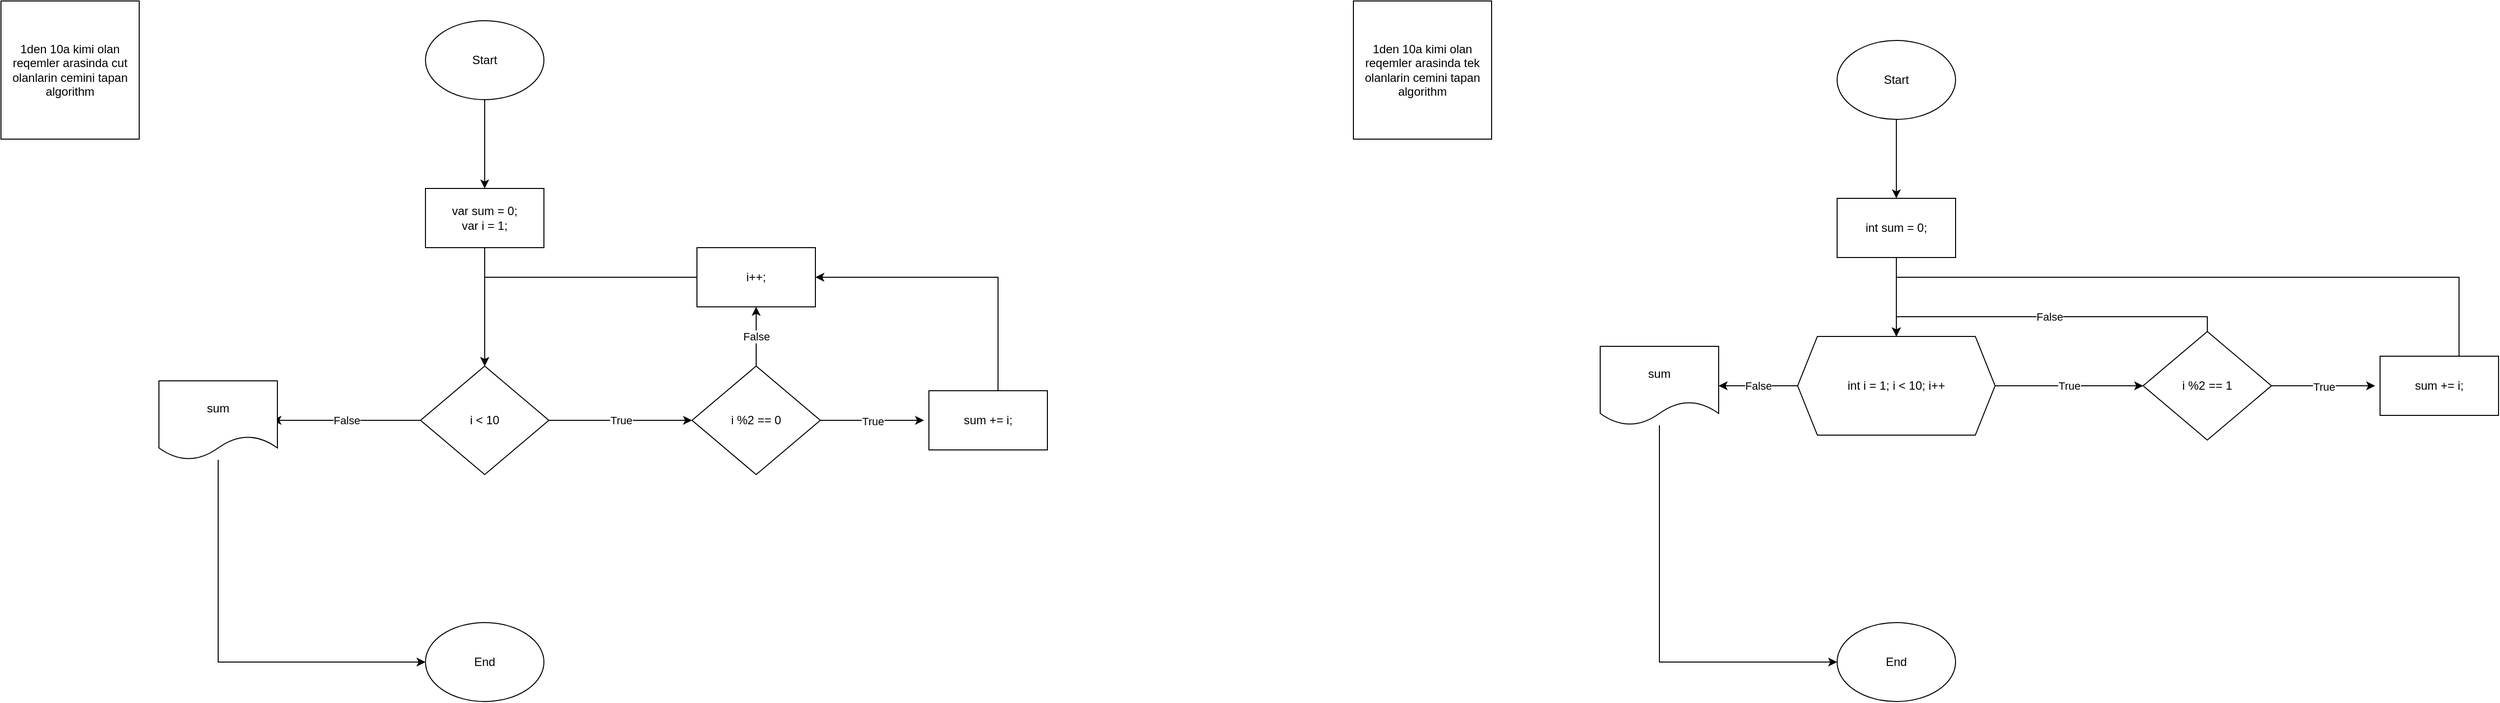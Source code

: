 <mxfile version="20.5.1" type="device"><diagram id="tTUbSgRHs-YSCAw7IPQ3" name="Page-1"><mxGraphModel dx="2031" dy="1149" grid="1" gridSize="10" guides="1" tooltips="1" connect="1" arrows="1" fold="1" page="1" pageScale="1" pageWidth="850" pageHeight="1100" math="0" shadow="0"><root><mxCell id="0"/><mxCell id="1" parent="0"/><mxCell id="fkPj7y2HsgE6Tra5mCrp-1" value="1den 10a kimi olan reqemler arasinda cut olanlarin cemini tapan algorithm" style="whiteSpace=wrap;html=1;aspect=fixed;" vertex="1" parent="1"><mxGeometry x="60" y="30" width="140" height="140" as="geometry"/></mxCell><mxCell id="fkPj7y2HsgE6Tra5mCrp-9" style="edgeStyle=orthogonalEdgeStyle;rounded=0;orthogonalLoop=1;jettySize=auto;html=1;entryX=0.5;entryY=0;entryDx=0;entryDy=0;" edge="1" parent="1" source="fkPj7y2HsgE6Tra5mCrp-2" target="fkPj7y2HsgE6Tra5mCrp-8"><mxGeometry relative="1" as="geometry"/></mxCell><mxCell id="fkPj7y2HsgE6Tra5mCrp-2" value="Start" style="ellipse;whiteSpace=wrap;html=1;" vertex="1" parent="1"><mxGeometry x="490" y="50" width="120" height="80" as="geometry"/></mxCell><mxCell id="fkPj7y2HsgE6Tra5mCrp-11" value="" style="edgeStyle=orthogonalEdgeStyle;rounded=0;orthogonalLoop=1;jettySize=auto;html=1;" edge="1" parent="1" source="fkPj7y2HsgE6Tra5mCrp-8" target="fkPj7y2HsgE6Tra5mCrp-10"><mxGeometry relative="1" as="geometry"/></mxCell><mxCell id="fkPj7y2HsgE6Tra5mCrp-8" value="var sum = 0;&lt;br&gt;var i = 1;" style="rounded=0;whiteSpace=wrap;html=1;" vertex="1" parent="1"><mxGeometry x="490" y="220" width="120" height="60" as="geometry"/></mxCell><mxCell id="fkPj7y2HsgE6Tra5mCrp-13" value="True" style="edgeStyle=orthogonalEdgeStyle;rounded=0;orthogonalLoop=1;jettySize=auto;html=1;" edge="1" parent="1" source="fkPj7y2HsgE6Tra5mCrp-10" target="fkPj7y2HsgE6Tra5mCrp-12"><mxGeometry relative="1" as="geometry"/></mxCell><mxCell id="fkPj7y2HsgE6Tra5mCrp-25" value="False" style="edgeStyle=orthogonalEdgeStyle;rounded=0;orthogonalLoop=1;jettySize=auto;html=1;" edge="1" parent="1" source="fkPj7y2HsgE6Tra5mCrp-10"><mxGeometry relative="1" as="geometry"><mxPoint x="335" y="455" as="targetPoint"/></mxGeometry></mxCell><mxCell id="fkPj7y2HsgE6Tra5mCrp-10" value="i &amp;lt; 10" style="rhombus;whiteSpace=wrap;html=1;rounded=0;" vertex="1" parent="1"><mxGeometry x="485" y="400" width="130" height="110" as="geometry"/></mxCell><mxCell id="fkPj7y2HsgE6Tra5mCrp-15" value="True" style="edgeStyle=orthogonalEdgeStyle;rounded=0;orthogonalLoop=1;jettySize=auto;html=1;" edge="1" parent="1" source="fkPj7y2HsgE6Tra5mCrp-12"><mxGeometry relative="1" as="geometry"><mxPoint x="995" y="455" as="targetPoint"/></mxGeometry></mxCell><mxCell id="fkPj7y2HsgE6Tra5mCrp-23" value="False" style="edgeStyle=orthogonalEdgeStyle;rounded=0;orthogonalLoop=1;jettySize=auto;html=1;exitX=0.5;exitY=0;exitDx=0;exitDy=0;entryX=0.5;entryY=1;entryDx=0;entryDy=0;" edge="1" parent="1" source="fkPj7y2HsgE6Tra5mCrp-12" target="fkPj7y2HsgE6Tra5mCrp-18"><mxGeometry relative="1" as="geometry"/></mxCell><mxCell id="fkPj7y2HsgE6Tra5mCrp-12" value="i %2 == 0" style="rhombus;whiteSpace=wrap;html=1;rounded=0;" vertex="1" parent="1"><mxGeometry x="760" y="400" width="130" height="110" as="geometry"/></mxCell><mxCell id="fkPj7y2HsgE6Tra5mCrp-17" style="edgeStyle=orthogonalEdgeStyle;rounded=0;orthogonalLoop=1;jettySize=auto;html=1;entryX=0.5;entryY=0;entryDx=0;entryDy=0;startArrow=none;" edge="1" parent="1" source="fkPj7y2HsgE6Tra5mCrp-18" target="fkPj7y2HsgE6Tra5mCrp-10"><mxGeometry relative="1" as="geometry"><Array as="points"><mxPoint x="550" y="310"/></Array></mxGeometry></mxCell><mxCell id="fkPj7y2HsgE6Tra5mCrp-22" style="edgeStyle=orthogonalEdgeStyle;rounded=0;orthogonalLoop=1;jettySize=auto;html=1;entryX=1;entryY=0.5;entryDx=0;entryDy=0;" edge="1" parent="1" source="fkPj7y2HsgE6Tra5mCrp-16" target="fkPj7y2HsgE6Tra5mCrp-18"><mxGeometry relative="1" as="geometry"><Array as="points"><mxPoint x="1070" y="310"/></Array></mxGeometry></mxCell><mxCell id="fkPj7y2HsgE6Tra5mCrp-16" value="sum += i;" style="rounded=0;whiteSpace=wrap;html=1;" vertex="1" parent="1"><mxGeometry x="1000" y="425" width="120" height="60" as="geometry"/></mxCell><mxCell id="fkPj7y2HsgE6Tra5mCrp-18" value="i++;" style="rounded=0;whiteSpace=wrap;html=1;" vertex="1" parent="1"><mxGeometry x="765" y="280" width="120" height="60" as="geometry"/></mxCell><mxCell id="fkPj7y2HsgE6Tra5mCrp-28" style="edgeStyle=orthogonalEdgeStyle;rounded=0;orthogonalLoop=1;jettySize=auto;html=1;entryX=0;entryY=0.5;entryDx=0;entryDy=0;" edge="1" parent="1" source="fkPj7y2HsgE6Tra5mCrp-26" target="fkPj7y2HsgE6Tra5mCrp-27"><mxGeometry relative="1" as="geometry"><Array as="points"><mxPoint x="280" y="700"/></Array></mxGeometry></mxCell><mxCell id="fkPj7y2HsgE6Tra5mCrp-26" value="sum" style="shape=document;whiteSpace=wrap;html=1;boundedLbl=1;" vertex="1" parent="1"><mxGeometry x="220" y="415" width="120" height="80" as="geometry"/></mxCell><mxCell id="fkPj7y2HsgE6Tra5mCrp-27" value="End" style="ellipse;whiteSpace=wrap;html=1;" vertex="1" parent="1"><mxGeometry x="490" y="660" width="120" height="80" as="geometry"/></mxCell><mxCell id="fkPj7y2HsgE6Tra5mCrp-29" value="1den 10a kimi olan reqemler arasinda tek olanlarin cemini tapan algorithm" style="whiteSpace=wrap;html=1;aspect=fixed;" vertex="1" parent="1"><mxGeometry x="1430" y="30" width="140" height="140" as="geometry"/></mxCell><mxCell id="fkPj7y2HsgE6Tra5mCrp-32" style="edgeStyle=orthogonalEdgeStyle;rounded=0;orthogonalLoop=1;jettySize=auto;html=1;entryX=0.5;entryY=0;entryDx=0;entryDy=0;" edge="1" parent="1" source="fkPj7y2HsgE6Tra5mCrp-30" target="fkPj7y2HsgE6Tra5mCrp-31"><mxGeometry relative="1" as="geometry"/></mxCell><mxCell id="fkPj7y2HsgE6Tra5mCrp-30" value="Start" style="ellipse;whiteSpace=wrap;html=1;" vertex="1" parent="1"><mxGeometry x="1920" y="70" width="120" height="80" as="geometry"/></mxCell><mxCell id="fkPj7y2HsgE6Tra5mCrp-34" style="edgeStyle=orthogonalEdgeStyle;rounded=0;orthogonalLoop=1;jettySize=auto;html=1;entryX=0.5;entryY=0;entryDx=0;entryDy=0;" edge="1" parent="1" source="fkPj7y2HsgE6Tra5mCrp-31" target="fkPj7y2HsgE6Tra5mCrp-33"><mxGeometry relative="1" as="geometry"/></mxCell><mxCell id="fkPj7y2HsgE6Tra5mCrp-31" value="int sum = 0;" style="rounded=0;whiteSpace=wrap;html=1;" vertex="1" parent="1"><mxGeometry x="1920" y="230" width="120" height="60" as="geometry"/></mxCell><mxCell id="fkPj7y2HsgE6Tra5mCrp-38" value="True" style="edgeStyle=orthogonalEdgeStyle;rounded=0;orthogonalLoop=1;jettySize=auto;html=1;entryX=0;entryY=0.5;entryDx=0;entryDy=0;" edge="1" parent="1" source="fkPj7y2HsgE6Tra5mCrp-33" target="fkPj7y2HsgE6Tra5mCrp-36"><mxGeometry relative="1" as="geometry"/></mxCell><mxCell id="fkPj7y2HsgE6Tra5mCrp-42" value="False" style="edgeStyle=orthogonalEdgeStyle;rounded=0;orthogonalLoop=1;jettySize=auto;html=1;" edge="1" parent="1" source="fkPj7y2HsgE6Tra5mCrp-33"><mxGeometry relative="1" as="geometry"><mxPoint x="1800" y="420" as="targetPoint"/></mxGeometry></mxCell><mxCell id="fkPj7y2HsgE6Tra5mCrp-33" value="int i = 1; i &amp;lt; 10; i++" style="shape=hexagon;perimeter=hexagonPerimeter2;whiteSpace=wrap;html=1;fixedSize=1;" vertex="1" parent="1"><mxGeometry x="1880" y="370" width="200" height="100" as="geometry"/></mxCell><mxCell id="fkPj7y2HsgE6Tra5mCrp-35" value="True" style="edgeStyle=orthogonalEdgeStyle;rounded=0;orthogonalLoop=1;jettySize=auto;html=1;" edge="1" parent="1" source="fkPj7y2HsgE6Tra5mCrp-36"><mxGeometry relative="1" as="geometry"><mxPoint x="2465" y="420" as="targetPoint"/></mxGeometry></mxCell><mxCell id="fkPj7y2HsgE6Tra5mCrp-40" value="False" style="edgeStyle=orthogonalEdgeStyle;rounded=0;orthogonalLoop=1;jettySize=auto;html=1;entryX=0.5;entryY=0;entryDx=0;entryDy=0;" edge="1" parent="1" source="fkPj7y2HsgE6Tra5mCrp-36" target="fkPj7y2HsgE6Tra5mCrp-33"><mxGeometry relative="1" as="geometry"><Array as="points"><mxPoint x="2295" y="350"/><mxPoint x="1980" y="350"/></Array></mxGeometry></mxCell><mxCell id="fkPj7y2HsgE6Tra5mCrp-36" value="i %2 == 1" style="rhombus;whiteSpace=wrap;html=1;rounded=0;" vertex="1" parent="1"><mxGeometry x="2230" y="365" width="130" height="110" as="geometry"/></mxCell><mxCell id="fkPj7y2HsgE6Tra5mCrp-39" style="edgeStyle=orthogonalEdgeStyle;rounded=0;orthogonalLoop=1;jettySize=auto;html=1;entryX=0.5;entryY=0;entryDx=0;entryDy=0;" edge="1" parent="1" source="fkPj7y2HsgE6Tra5mCrp-37" target="fkPj7y2HsgE6Tra5mCrp-33"><mxGeometry relative="1" as="geometry"><Array as="points"><mxPoint x="2550" y="310"/><mxPoint x="1980" y="310"/></Array></mxGeometry></mxCell><mxCell id="fkPj7y2HsgE6Tra5mCrp-37" value="sum += i;" style="rounded=0;whiteSpace=wrap;html=1;" vertex="1" parent="1"><mxGeometry x="2470" y="390" width="120" height="60" as="geometry"/></mxCell><mxCell id="fkPj7y2HsgE6Tra5mCrp-45" style="edgeStyle=orthogonalEdgeStyle;rounded=0;orthogonalLoop=1;jettySize=auto;html=1;entryX=0;entryY=0.5;entryDx=0;entryDy=0;" edge="1" parent="1" source="fkPj7y2HsgE6Tra5mCrp-43" target="fkPj7y2HsgE6Tra5mCrp-44"><mxGeometry relative="1" as="geometry"><Array as="points"><mxPoint x="1740" y="700"/></Array></mxGeometry></mxCell><mxCell id="fkPj7y2HsgE6Tra5mCrp-43" value="sum" style="shape=document;whiteSpace=wrap;html=1;boundedLbl=1;" vertex="1" parent="1"><mxGeometry x="1680" y="380" width="120" height="80" as="geometry"/></mxCell><mxCell id="fkPj7y2HsgE6Tra5mCrp-44" value="End" style="ellipse;whiteSpace=wrap;html=1;" vertex="1" parent="1"><mxGeometry x="1920" y="660" width="120" height="80" as="geometry"/></mxCell></root></mxGraphModel></diagram></mxfile>